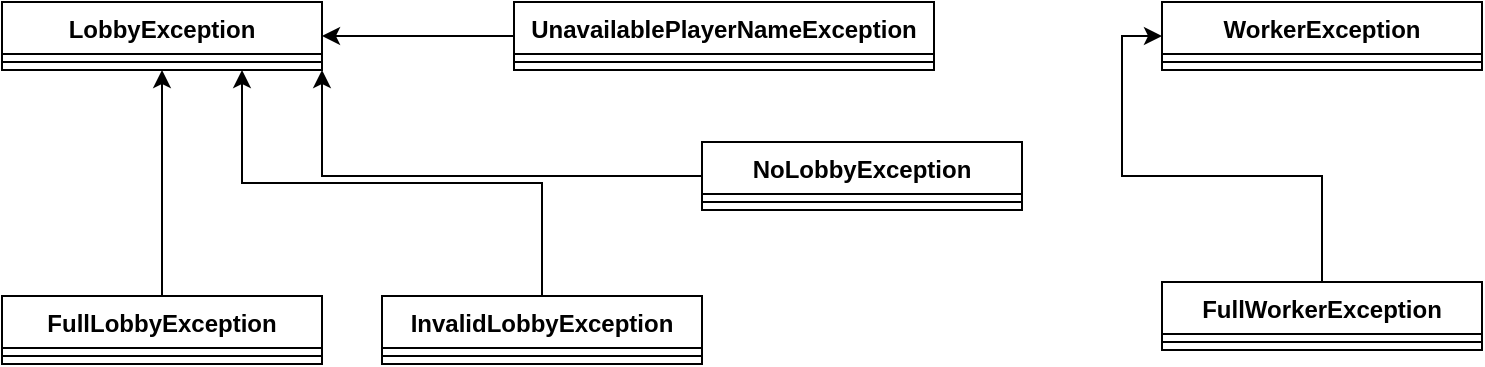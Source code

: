<mxfile version="13.0.1" type="device"><diagram id="2JovXK1pM4sXYH4YI_c6" name="Page-1"><mxGraphModel dx="1547" dy="5" grid="1" gridSize="10" guides="1" tooltips="1" connect="1" arrows="1" fold="1" page="1" pageScale="1" pageWidth="827" pageHeight="1169" math="0" shadow="0"><root><mxCell id="0"/><mxCell id="1" parent="0"/><mxCell id="sPv-Ai80DpVInMQx8Y0Q-2" value="LobbyException" style="swimlane;fontStyle=1;align=center;verticalAlign=top;childLayout=stackLayout;horizontal=1;startSize=26;horizontalStack=0;resizeParent=1;resizeParentMax=0;resizeLast=0;collapsible=1;marginBottom=0;html=0;" vertex="1" parent="1"><mxGeometry x="1270" y="1520" width="160" height="34" as="geometry"/></mxCell><mxCell id="sPv-Ai80DpVInMQx8Y0Q-3" value="" style="line;strokeWidth=1;fillColor=none;align=left;verticalAlign=middle;spacingTop=-1;spacingLeft=3;spacingRight=3;rotatable=0;labelPosition=right;points=[];portConstraint=eastwest;" vertex="1" parent="sPv-Ai80DpVInMQx8Y0Q-2"><mxGeometry y="26" width="160" height="8" as="geometry"/></mxCell><mxCell id="sPv-Ai80DpVInMQx8Y0Q-14" value="UnavailablePlayerNameException" style="swimlane;fontStyle=1;align=center;verticalAlign=top;childLayout=stackLayout;horizontal=1;startSize=26;horizontalStack=0;resizeParent=1;resizeParentMax=0;resizeLast=0;collapsible=1;marginBottom=0;html=0;" vertex="1" parent="1"><mxGeometry x="1526" y="1520" width="210" height="34" as="geometry"/></mxCell><mxCell id="sPv-Ai80DpVInMQx8Y0Q-15" value="" style="line;strokeWidth=1;fillColor=none;align=left;verticalAlign=middle;spacingTop=-1;spacingLeft=3;spacingRight=3;rotatable=0;labelPosition=right;points=[];portConstraint=eastwest;" vertex="1" parent="sPv-Ai80DpVInMQx8Y0Q-14"><mxGeometry y="26" width="210" height="8" as="geometry"/></mxCell><mxCell id="sPv-Ai80DpVInMQx8Y0Q-16" value="WorkerException" style="swimlane;fontStyle=1;align=center;verticalAlign=top;childLayout=stackLayout;horizontal=1;startSize=26;horizontalStack=0;resizeParent=1;resizeParentMax=0;resizeLast=0;collapsible=1;marginBottom=0;html=0;" vertex="1" parent="1"><mxGeometry x="1850" y="1520" width="160" height="34" as="geometry"/></mxCell><mxCell id="sPv-Ai80DpVInMQx8Y0Q-17" value="" style="line;strokeWidth=1;fillColor=none;align=left;verticalAlign=middle;spacingTop=-1;spacingLeft=3;spacingRight=3;rotatable=0;labelPosition=right;points=[];portConstraint=eastwest;" vertex="1" parent="sPv-Ai80DpVInMQx8Y0Q-16"><mxGeometry y="26" width="160" height="8" as="geometry"/></mxCell><mxCell id="sPv-Ai80DpVInMQx8Y0Q-5" value="FullLobbyException" style="swimlane;fontStyle=1;align=center;verticalAlign=top;childLayout=stackLayout;horizontal=1;startSize=26;horizontalStack=0;resizeParent=1;resizeParentMax=0;resizeLast=0;collapsible=1;marginBottom=0;html=0;" vertex="1" parent="1"><mxGeometry x="1270" y="1667" width="160" height="34" as="geometry"/></mxCell><mxCell id="sPv-Ai80DpVInMQx8Y0Q-6" value="" style="line;strokeWidth=1;fillColor=none;align=left;verticalAlign=middle;spacingTop=-1;spacingLeft=3;spacingRight=3;rotatable=0;labelPosition=right;points=[];portConstraint=eastwest;" vertex="1" parent="sPv-Ai80DpVInMQx8Y0Q-5"><mxGeometry y="26" width="160" height="8" as="geometry"/></mxCell><mxCell id="sPv-Ai80DpVInMQx8Y0Q-8" value="InvalidLobbyException" style="swimlane;fontStyle=1;align=center;verticalAlign=top;childLayout=stackLayout;horizontal=1;startSize=26;horizontalStack=0;resizeParent=1;resizeParentMax=0;resizeLast=0;collapsible=1;marginBottom=0;html=0;" vertex="1" parent="1"><mxGeometry x="1460" y="1667" width="160" height="34" as="geometry"/></mxCell><mxCell id="sPv-Ai80DpVInMQx8Y0Q-9" value="" style="line;strokeWidth=1;fillColor=none;align=left;verticalAlign=middle;spacingTop=-1;spacingLeft=3;spacingRight=3;rotatable=0;labelPosition=right;points=[];portConstraint=eastwest;" vertex="1" parent="sPv-Ai80DpVInMQx8Y0Q-8"><mxGeometry y="26" width="160" height="8" as="geometry"/></mxCell><mxCell id="sPv-Ai80DpVInMQx8Y0Q-11" value="NoLobbyException" style="swimlane;fontStyle=1;align=center;verticalAlign=top;childLayout=stackLayout;horizontal=1;startSize=26;horizontalStack=0;resizeParent=1;resizeParentMax=0;resizeLast=0;collapsible=1;marginBottom=0;html=0;" vertex="1" parent="1"><mxGeometry x="1620" y="1590" width="160" height="34" as="geometry"/></mxCell><mxCell id="sPv-Ai80DpVInMQx8Y0Q-12" value="" style="line;strokeWidth=1;fillColor=none;align=left;verticalAlign=middle;spacingTop=-1;spacingLeft=3;spacingRight=3;rotatable=0;labelPosition=right;points=[];portConstraint=eastwest;" vertex="1" parent="sPv-Ai80DpVInMQx8Y0Q-11"><mxGeometry y="26" width="160" height="8" as="geometry"/></mxCell><mxCell id="sPv-Ai80DpVInMQx8Y0Q-19" value="FullWorkerException" style="swimlane;fontStyle=1;align=center;verticalAlign=top;childLayout=stackLayout;horizontal=1;startSize=26;horizontalStack=0;resizeParent=1;resizeParentMax=0;resizeLast=0;collapsible=1;marginBottom=0;html=0;" vertex="1" parent="1"><mxGeometry x="1850" y="1660" width="160" height="34" as="geometry"/></mxCell><mxCell id="sPv-Ai80DpVInMQx8Y0Q-20" value="" style="line;strokeWidth=1;fillColor=none;align=left;verticalAlign=middle;spacingTop=-1;spacingLeft=3;spacingRight=3;rotatable=0;labelPosition=right;points=[];portConstraint=eastwest;" vertex="1" parent="sPv-Ai80DpVInMQx8Y0Q-19"><mxGeometry y="26" width="160" height="8" as="geometry"/></mxCell><mxCell id="sPv-Ai80DpVInMQx8Y0Q-4" style="edgeStyle=orthogonalEdgeStyle;rounded=0;orthogonalLoop=1;jettySize=auto;html=1;exitX=0.5;exitY=0;exitDx=0;exitDy=0;entryX=0.5;entryY=1;entryDx=0;entryDy=0;" edge="1" parent="1" source="sPv-Ai80DpVInMQx8Y0Q-5" target="sPv-Ai80DpVInMQx8Y0Q-2"><mxGeometry relative="1" as="geometry"/></mxCell><mxCell id="sPv-Ai80DpVInMQx8Y0Q-7" style="edgeStyle=orthogonalEdgeStyle;rounded=0;orthogonalLoop=1;jettySize=auto;html=1;exitX=0.5;exitY=0;exitDx=0;exitDy=0;entryX=0.75;entryY=1;entryDx=0;entryDy=0;" edge="1" parent="1" source="sPv-Ai80DpVInMQx8Y0Q-8" target="sPv-Ai80DpVInMQx8Y0Q-2"><mxGeometry relative="1" as="geometry"/></mxCell><mxCell id="sPv-Ai80DpVInMQx8Y0Q-10" style="edgeStyle=orthogonalEdgeStyle;rounded=0;orthogonalLoop=1;jettySize=auto;html=1;exitX=0;exitY=0.5;exitDx=0;exitDy=0;entryX=1;entryY=1;entryDx=0;entryDy=0;" edge="1" parent="1" source="sPv-Ai80DpVInMQx8Y0Q-11" target="sPv-Ai80DpVInMQx8Y0Q-2"><mxGeometry relative="1" as="geometry"/></mxCell><mxCell id="sPv-Ai80DpVInMQx8Y0Q-13" style="edgeStyle=orthogonalEdgeStyle;rounded=0;orthogonalLoop=1;jettySize=auto;html=1;exitX=0;exitY=0.5;exitDx=0;exitDy=0;entryX=1;entryY=0.5;entryDx=0;entryDy=0;" edge="1" parent="1" source="sPv-Ai80DpVInMQx8Y0Q-14" target="sPv-Ai80DpVInMQx8Y0Q-2"><mxGeometry relative="1" as="geometry"/></mxCell><mxCell id="sPv-Ai80DpVInMQx8Y0Q-18" style="edgeStyle=orthogonalEdgeStyle;rounded=0;orthogonalLoop=1;jettySize=auto;html=1;exitX=0.5;exitY=0;exitDx=0;exitDy=0;entryX=0;entryY=0.5;entryDx=0;entryDy=0;" edge="1" parent="1" source="sPv-Ai80DpVInMQx8Y0Q-19" target="sPv-Ai80DpVInMQx8Y0Q-16"><mxGeometry relative="1" as="geometry"/></mxCell></root></mxGraphModel></diagram></mxfile>